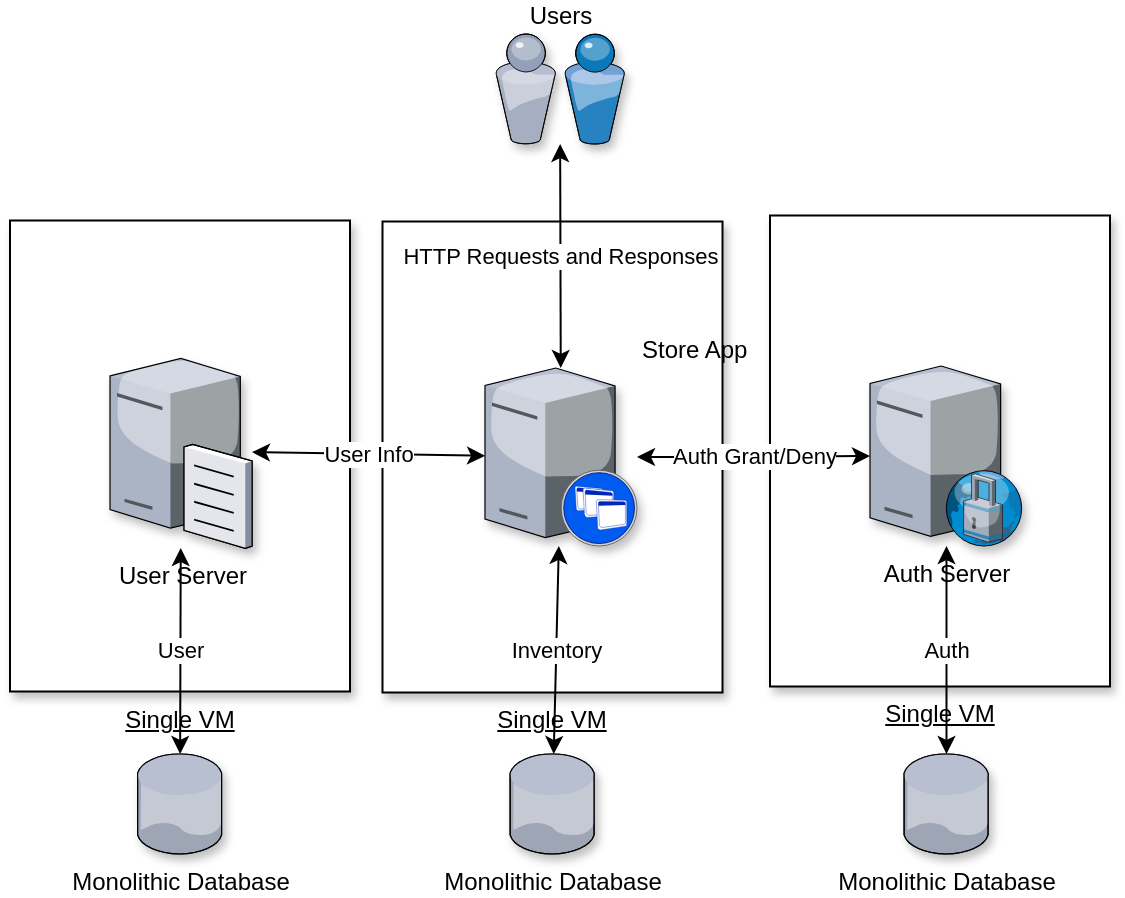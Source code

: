 <mxfile version="13.2.6" type="device"><diagram name="Page-1" id="822b0af5-4adb-64df-f703-e8dfc1f81529"><mxGraphModel dx="946" dy="565" grid="1" gridSize="10" guides="1" tooltips="1" connect="1" arrows="1" fold="1" page="1" pageScale="1" pageWidth="1100" pageHeight="850" background="#ffffff" math="0" shadow="0"><root><mxCell id="0"/><mxCell id="1" parent="0"/><mxCell id="KHZnrwyYPej95mb_kd5V-36" value="Single VM" style="rounded=0;whiteSpace=wrap;html=1;shadow=1;strokeColor=#000000;fillColor=#ffffff;labelPosition=center;verticalLabelPosition=bottom;align=center;verticalAlign=top;fontStyle=4" vertex="1" parent="1"><mxGeometry x="510" y="180.75" width="170" height="235.5" as="geometry"/></mxCell><mxCell id="KHZnrwyYPej95mb_kd5V-35" value="Single VM" style="rounded=0;whiteSpace=wrap;html=1;shadow=1;strokeColor=#000000;fillColor=#ffffff;labelPosition=center;verticalLabelPosition=bottom;align=center;verticalAlign=top;fontStyle=4" vertex="1" parent="1"><mxGeometry x="316.25" y="183.75" width="170" height="235.5" as="geometry"/></mxCell><mxCell id="qooCzj0sSRNJPpl9ZEZt-58" value="Single VM" style="rounded=0;whiteSpace=wrap;html=1;shadow=1;strokeColor=#000000;fillColor=#ffffff;labelPosition=center;verticalLabelPosition=bottom;align=center;verticalAlign=top;fontStyle=4" parent="1" vertex="1"><mxGeometry x="130" y="183.25" width="170" height="235.5" as="geometry"/></mxCell><mxCell id="qooCzj0sSRNJPpl9ZEZt-43" value="HTTP Requests and Responses" style="edgeStyle=none;rounded=0;orthogonalLoop=1;jettySize=auto;html=1;startArrow=classic;startFill=1;" parent="1" source="qooCzj0sSRNJPpl9ZEZt-1" target="qooCzj0sSRNJPpl9ZEZt-18" edge="1"><mxGeometry relative="1" as="geometry"><mxPoint x="850" y="130.616" as="targetPoint"/></mxGeometry></mxCell><mxCell id="qooCzj0sSRNJPpl9ZEZt-1" value="Users" style="verticalLabelPosition=top;aspect=fixed;html=1;verticalAlign=bottom;strokeColor=none;align=center;outlineConnect=0;shape=mxgraph.citrix.users;shadow=1;labelPosition=center;" parent="1" vertex="1"><mxGeometry x="372.75" y="90" width="64.5" height="55" as="geometry"/></mxCell><mxCell id="qooCzj0sSRNJPpl9ZEZt-4" value="Monolithic Database" style="verticalLabelPosition=bottom;aspect=fixed;html=1;verticalAlign=top;strokeColor=none;align=center;outlineConnect=0;shape=mxgraph.citrix.database;shadow=1;" parent="1" vertex="1"><mxGeometry x="380" y="450" width="42.5" height="50" as="geometry"/></mxCell><mxCell id="qooCzj0sSRNJPpl9ZEZt-29" value="Auth" style="edgeStyle=none;rounded=0;orthogonalLoop=1;jettySize=auto;html=1;startArrow=classic;startFill=1;" parent="1" source="qooCzj0sSRNJPpl9ZEZt-14" target="KHZnrwyYPej95mb_kd5V-34" edge="1"><mxGeometry relative="1" as="geometry"><mxPoint x="510" y="440" as="targetPoint"/></mxGeometry></mxCell><mxCell id="qooCzj0sSRNJPpl9ZEZt-14" value="Auth Server" style="verticalLabelPosition=bottom;aspect=fixed;html=1;verticalAlign=top;strokeColor=none;align=center;outlineConnect=0;shape=mxgraph.citrix.proxy_server;fillColor=#ffffff;shadow=1;" parent="1" vertex="1"><mxGeometry x="560" y="256" width="76.5" height="90" as="geometry"/></mxCell><mxCell id="qooCzj0sSRNJPpl9ZEZt-28" value="User" style="edgeStyle=none;rounded=0;orthogonalLoop=1;jettySize=auto;html=1;startArrow=classic;startFill=1;" parent="1" source="qooCzj0sSRNJPpl9ZEZt-16" target="KHZnrwyYPej95mb_kd5V-33" edge="1"><mxGeometry relative="1" as="geometry"/></mxCell><mxCell id="qooCzj0sSRNJPpl9ZEZt-16" value="User Server" style="verticalLabelPosition=bottom;aspect=fixed;html=1;verticalAlign=top;strokeColor=none;align=center;outlineConnect=0;shape=mxgraph.citrix.file_server;fillColor=#ffffff;shadow=1;" parent="1" vertex="1"><mxGeometry x="180" y="250" width="71" height="97" as="geometry"/></mxCell><mxCell id="qooCzj0sSRNJPpl9ZEZt-22" value="Auth Grant/Deny" style="edgeStyle=orthogonalEdgeStyle;rounded=0;orthogonalLoop=1;jettySize=auto;html=1;startArrow=classic;startFill=1;" parent="1" source="qooCzj0sSRNJPpl9ZEZt-18" target="qooCzj0sSRNJPpl9ZEZt-14" edge="1"><mxGeometry relative="1" as="geometry"/></mxCell><mxCell id="qooCzj0sSRNJPpl9ZEZt-24" value="User Info" style="rounded=0;orthogonalLoop=1;jettySize=auto;html=1;startArrow=classic;startFill=1;" parent="1" source="qooCzj0sSRNJPpl9ZEZt-18" target="qooCzj0sSRNJPpl9ZEZt-16" edge="1"><mxGeometry relative="1" as="geometry"/></mxCell><mxCell id="qooCzj0sSRNJPpl9ZEZt-18" value="Store App" style="verticalLabelPosition=top;aspect=fixed;html=1;verticalAlign=bottom;strokeColor=none;align=left;outlineConnect=0;shape=mxgraph.citrix.xenapp_server;fillColor=#ffffff;shadow=1;labelPosition=right;" parent="1" vertex="1"><mxGeometry x="367.5" y="257" width="76" height="89" as="geometry"/></mxCell><mxCell id="qooCzj0sSRNJPpl9ZEZt-26" value="Inventory" style="edgeStyle=none;rounded=0;orthogonalLoop=1;jettySize=auto;html=1;startArrow=classic;startFill=1;" parent="1" source="qooCzj0sSRNJPpl9ZEZt-4" target="qooCzj0sSRNJPpl9ZEZt-18" edge="1"><mxGeometry relative="1" as="geometry"><mxPoint x="410" y="257" as="targetPoint"/></mxGeometry></mxCell><mxCell id="KHZnrwyYPej95mb_kd5V-33" value="Monolithic Database" style="verticalLabelPosition=bottom;aspect=fixed;html=1;verticalAlign=top;strokeColor=none;align=center;outlineConnect=0;shape=mxgraph.citrix.database;shadow=1;" vertex="1" parent="1"><mxGeometry x="193.75" y="450" width="42.5" height="50" as="geometry"/></mxCell><mxCell id="KHZnrwyYPej95mb_kd5V-34" value="Monolithic Database" style="verticalLabelPosition=bottom;aspect=fixed;html=1;verticalAlign=top;strokeColor=none;align=center;outlineConnect=0;shape=mxgraph.citrix.database;shadow=1;" vertex="1" parent="1"><mxGeometry x="577" y="450" width="42.5" height="50" as="geometry"/></mxCell></root></mxGraphModel></diagram></mxfile>